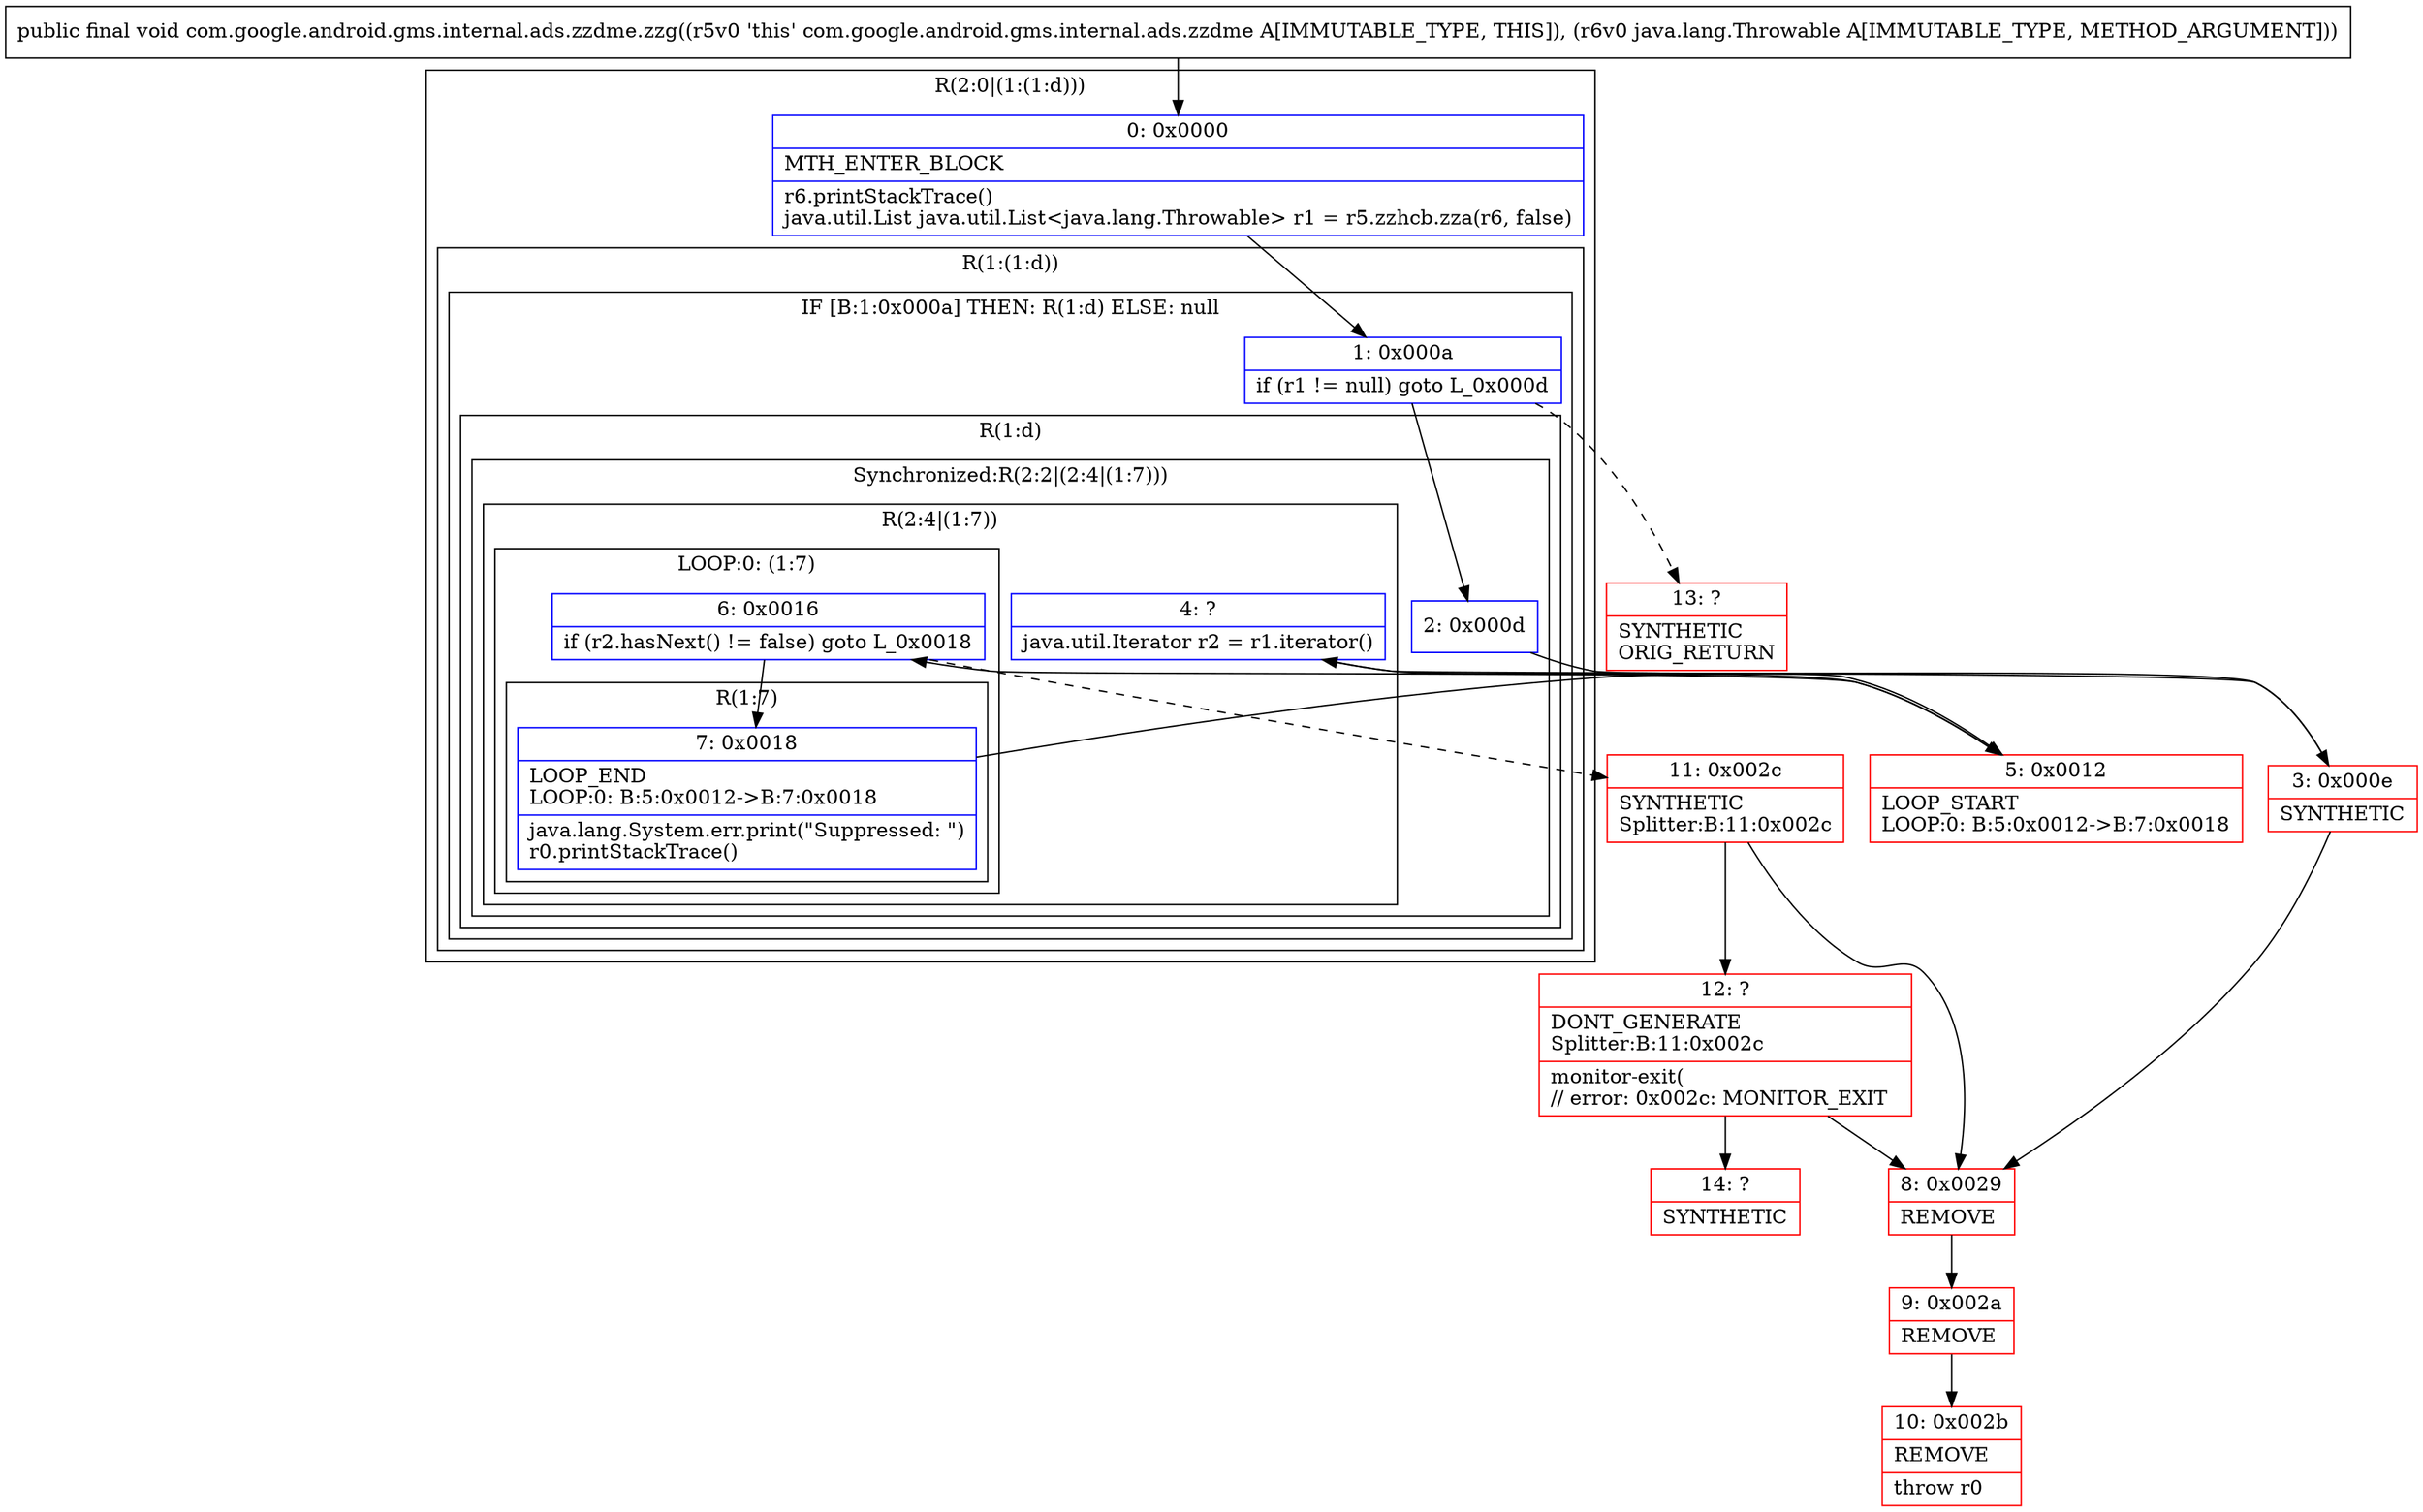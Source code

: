 digraph "CFG forcom.google.android.gms.internal.ads.zzdme.zzg(Ljava\/lang\/Throwable;)V" {
subgraph cluster_Region_1906123998 {
label = "R(2:0|(1:(1:d)))";
node [shape=record,color=blue];
Node_0 [shape=record,label="{0\:\ 0x0000|MTH_ENTER_BLOCK\l|r6.printStackTrace()\ljava.util.List java.util.List\<java.lang.Throwable\> r1 = r5.zzhcb.zza(r6, false)\l}"];
subgraph cluster_Region_1984976849 {
label = "R(1:(1:d))";
node [shape=record,color=blue];
subgraph cluster_IfRegion_2128216256 {
label = "IF [B:1:0x000a] THEN: R(1:d) ELSE: null";
node [shape=record,color=blue];
Node_1 [shape=record,label="{1\:\ 0x000a|if (r1 != null) goto L_0x000d\l}"];
subgraph cluster_Region_307717154 {
label = "R(1:d)";
node [shape=record,color=blue];
subgraph cluster_SynchronizedRegion_2042512188 {
label = "Synchronized:R(2:2|(2:4|(1:7)))";
node [shape=record,color=blue];
Node_2 [shape=record,label="{2\:\ 0x000d}"];
subgraph cluster_Region_808657179 {
label = "R(2:4|(1:7))";
node [shape=record,color=blue];
Node_4 [shape=record,label="{4\:\ ?|java.util.Iterator r2 = r1.iterator()\l}"];
subgraph cluster_LoopRegion_1239842380 {
label = "LOOP:0: (1:7)";
node [shape=record,color=blue];
Node_6 [shape=record,label="{6\:\ 0x0016|if (r2.hasNext() != false) goto L_0x0018\l}"];
subgraph cluster_Region_1590692166 {
label = "R(1:7)";
node [shape=record,color=blue];
Node_7 [shape=record,label="{7\:\ 0x0018|LOOP_END\lLOOP:0: B:5:0x0012\-\>B:7:0x0018\l|java.lang.System.err.print(\"Suppressed: \")\lr0.printStackTrace()\l}"];
}
}
}
}
}
}
}
}
Node_3 [shape=record,color=red,label="{3\:\ 0x000e|SYNTHETIC\l}"];
Node_5 [shape=record,color=red,label="{5\:\ 0x0012|LOOP_START\lLOOP:0: B:5:0x0012\-\>B:7:0x0018\l}"];
Node_8 [shape=record,color=red,label="{8\:\ 0x0029|REMOVE\l}"];
Node_9 [shape=record,color=red,label="{9\:\ 0x002a|REMOVE\l}"];
Node_10 [shape=record,color=red,label="{10\:\ 0x002b|REMOVE\l|throw r0\l}"];
Node_11 [shape=record,color=red,label="{11\:\ 0x002c|SYNTHETIC\lSplitter:B:11:0x002c\l}"];
Node_12 [shape=record,color=red,label="{12\:\ ?|DONT_GENERATE\lSplitter:B:11:0x002c\l|monitor\-exit(\l\/\/ error: 0x002c: MONITOR_EXIT  \l}"];
Node_13 [shape=record,color=red,label="{13\:\ ?|SYNTHETIC\lORIG_RETURN\l}"];
Node_14 [shape=record,color=red,label="{14\:\ ?|SYNTHETIC\l}"];
MethodNode[shape=record,label="{public final void com.google.android.gms.internal.ads.zzdme.zzg((r5v0 'this' com.google.android.gms.internal.ads.zzdme A[IMMUTABLE_TYPE, THIS]), (r6v0 java.lang.Throwable A[IMMUTABLE_TYPE, METHOD_ARGUMENT])) }"];
MethodNode -> Node_0;
Node_0 -> Node_1;
Node_1 -> Node_2;
Node_1 -> Node_13[style=dashed];
Node_2 -> Node_3;
Node_4 -> Node_5;
Node_6 -> Node_7;
Node_6 -> Node_11[style=dashed];
Node_7 -> Node_5;
Node_3 -> Node_4;
Node_3 -> Node_8;
Node_5 -> Node_6;
Node_8 -> Node_9;
Node_9 -> Node_10;
Node_11 -> Node_12;
Node_11 -> Node_8;
Node_12 -> Node_8;
Node_12 -> Node_14;
}

